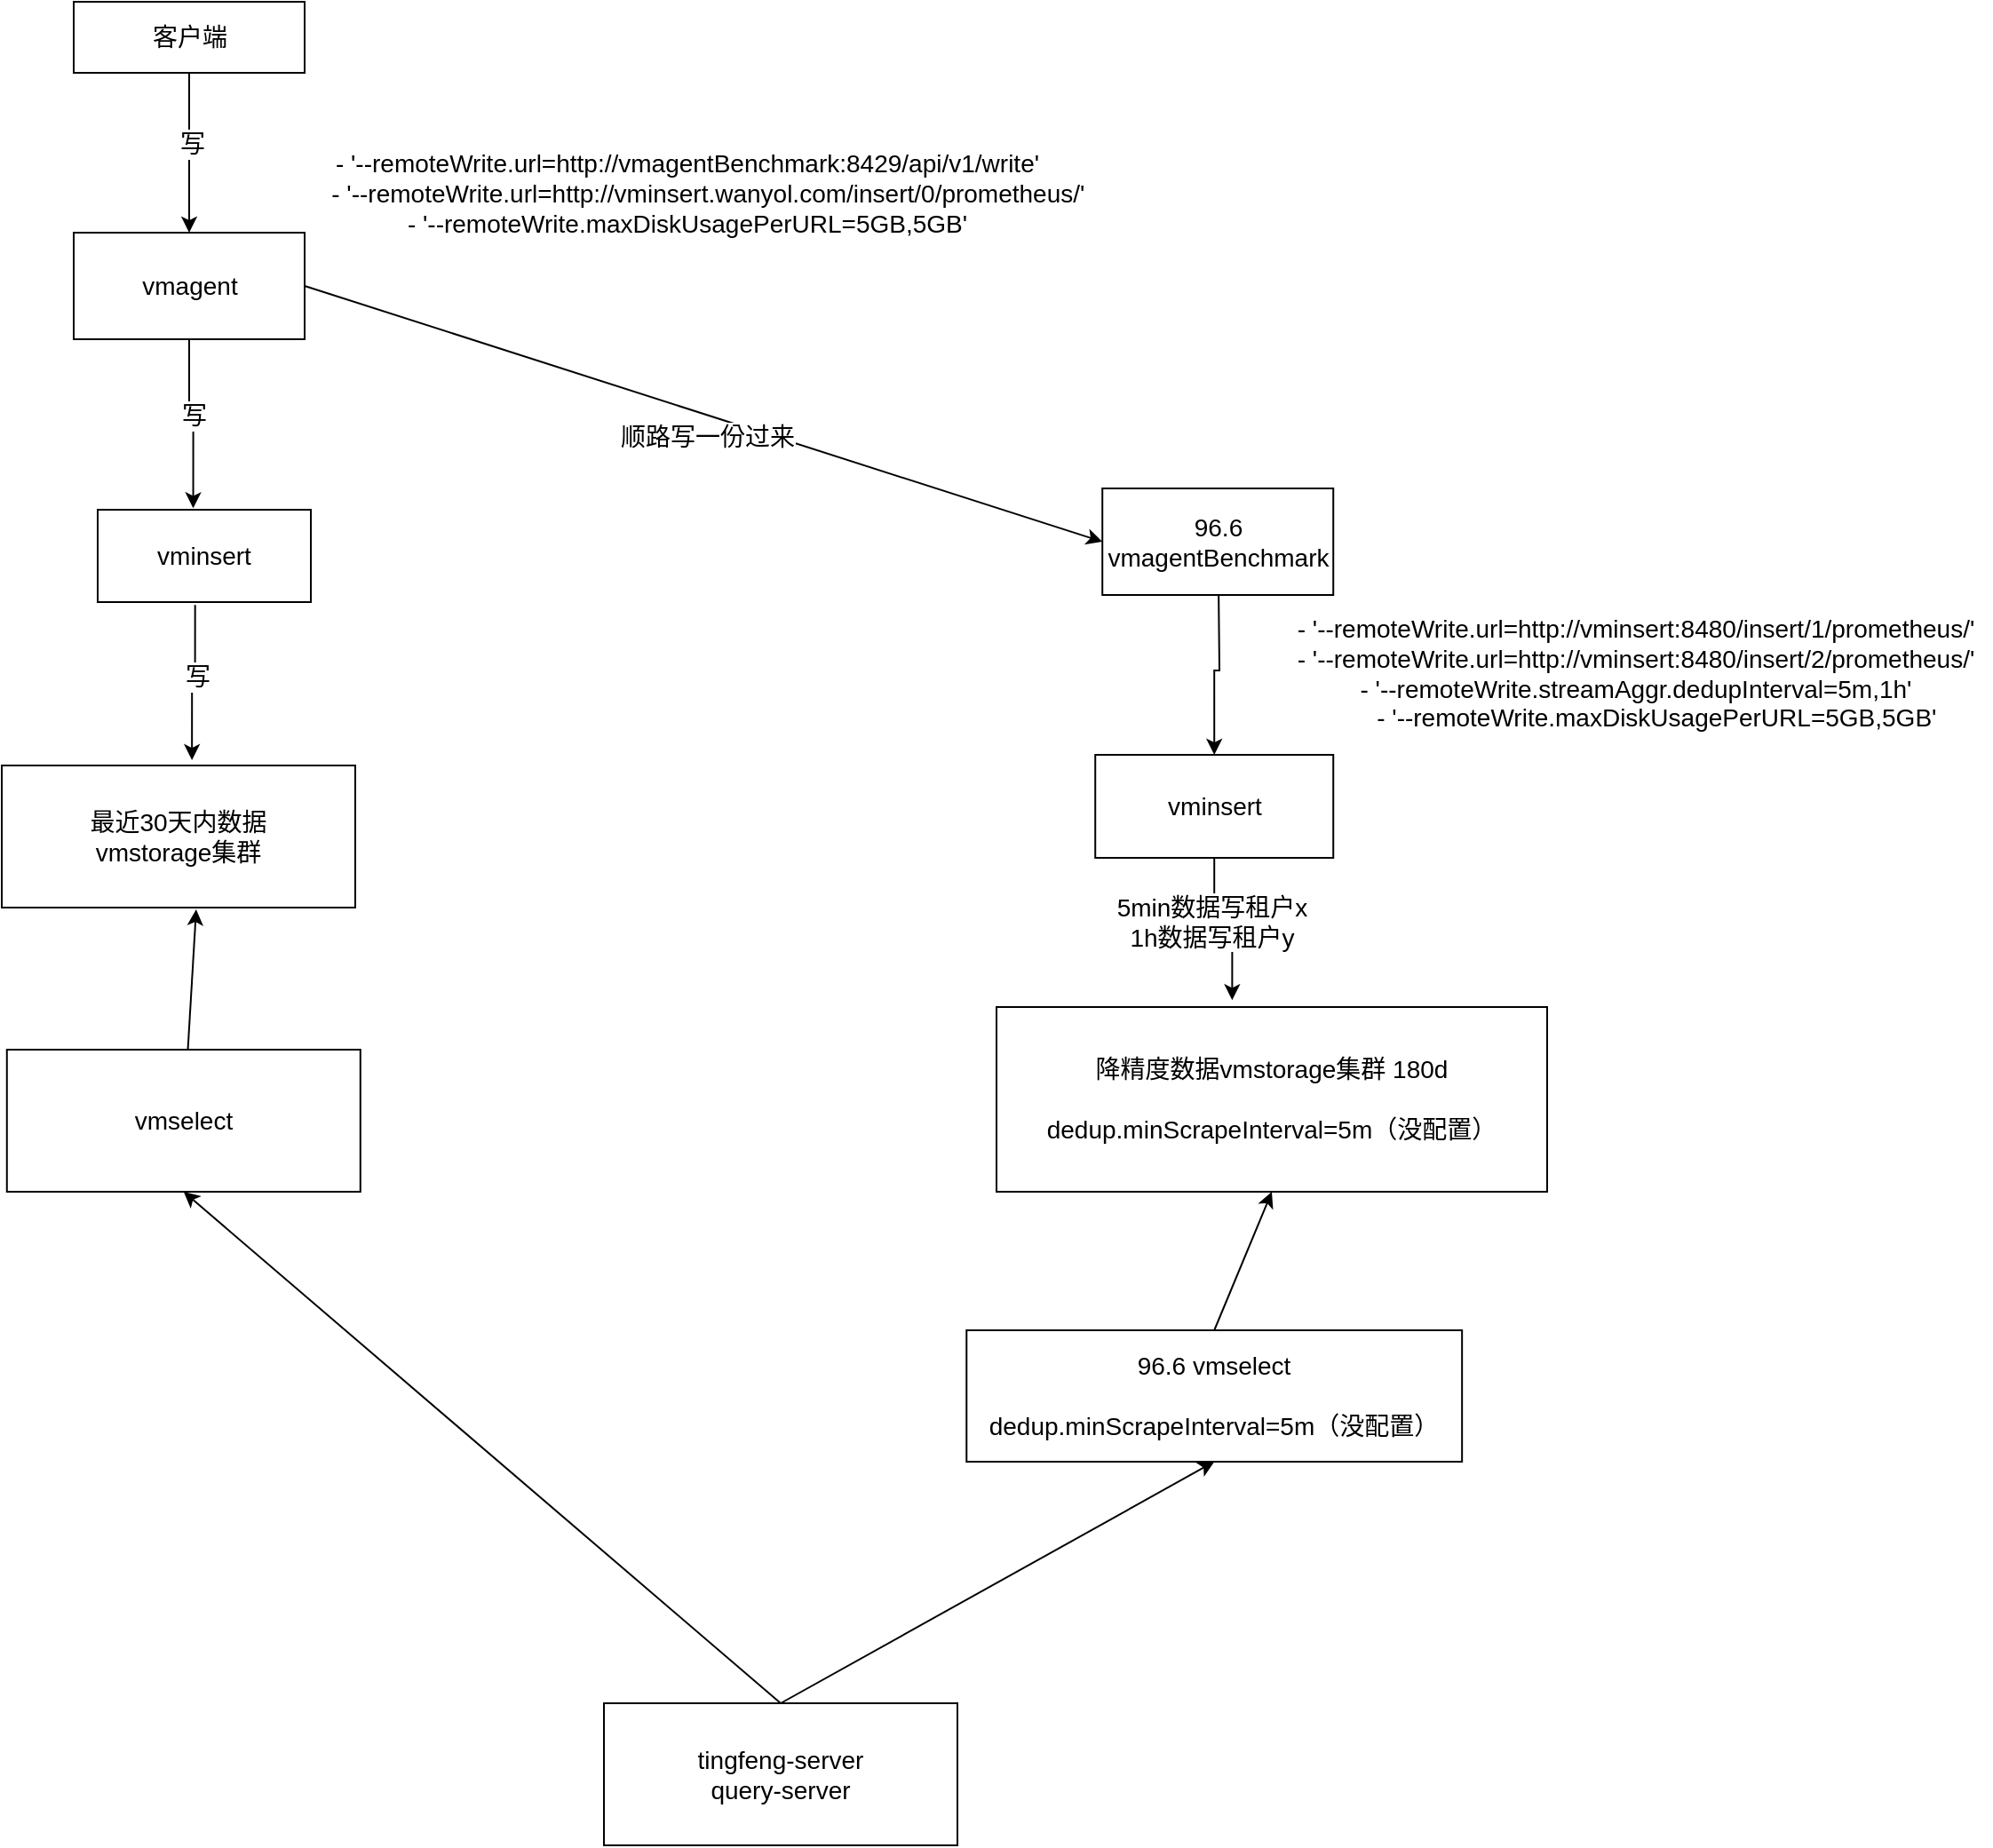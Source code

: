 <mxfile version="24.2.7" type="github">
  <diagram name="第 1 页" id="T7uyHK-B_JqTSwR-4mf9">
    <mxGraphModel dx="2501" dy="-12095" grid="1" gridSize="10" guides="1" tooltips="1" connect="1" arrows="1" fold="1" page="1" pageScale="1" pageWidth="827" pageHeight="1169" math="0" shadow="0">
      <root>
        <mxCell id="0" />
        <mxCell id="1" parent="0" />
        <mxCell id="qLwv4cue99co9azmEMkJ-1" value="最近30天内数据&lt;br style=&quot;font-size: 14px;&quot;&gt;vmstorage集群" style="rounded=0;whiteSpace=wrap;html=1;fontSize=14;" vertex="1" parent="1">
          <mxGeometry x="-720" y="14132" width="199" height="80" as="geometry" />
        </mxCell>
        <mxCell id="qLwv4cue99co9azmEMkJ-2" value="降精度数据vmstorage集群 180d&lt;br style=&quot;font-size: 14px;&quot;&gt;&lt;br style=&quot;font-size: 14px;&quot;&gt;dedup.minScrapeInterval=5m（没配置）" style="rounded=0;whiteSpace=wrap;html=1;fontSize=14;" vertex="1" parent="1">
          <mxGeometry x="-160" y="14268" width="310" height="104" as="geometry" />
        </mxCell>
        <mxCell id="qLwv4cue99co9azmEMkJ-3" style="rounded=0;orthogonalLoop=1;jettySize=auto;html=1;exitX=1;exitY=0.5;exitDx=0;exitDy=0;entryX=0;entryY=0.5;entryDx=0;entryDy=0;fontSize=14;" edge="1" parent="1" source="qLwv4cue99co9azmEMkJ-5" target="qLwv4cue99co9azmEMkJ-8">
          <mxGeometry relative="1" as="geometry" />
        </mxCell>
        <mxCell id="qLwv4cue99co9azmEMkJ-4" value="顺路写一份过来" style="edgeLabel;html=1;align=center;verticalAlign=middle;resizable=0;points=[];fontSize=14;" vertex="1" connectable="0" parent="qLwv4cue99co9azmEMkJ-3">
          <mxGeometry x="0.04" y="-5" relative="1" as="geometry">
            <mxPoint x="-6" y="5" as="offset" />
          </mxGeometry>
        </mxCell>
        <mxCell id="qLwv4cue99co9azmEMkJ-5" value="vmagent" style="rounded=0;whiteSpace=wrap;html=1;fontSize=14;" vertex="1" parent="1">
          <mxGeometry x="-679.5" y="13832" width="130" height="60" as="geometry" />
        </mxCell>
        <mxCell id="qLwv4cue99co9azmEMkJ-6" style="edgeStyle=orthogonalEdgeStyle;rounded=0;orthogonalLoop=1;jettySize=auto;html=1;entryX=0.5;entryY=0;entryDx=0;entryDy=0;fontSize=14;" edge="1" parent="1" target="qLwv4cue99co9azmEMkJ-10">
          <mxGeometry relative="1" as="geometry">
            <mxPoint x="-35" y="14030" as="sourcePoint" />
          </mxGeometry>
        </mxCell>
        <mxCell id="qLwv4cue99co9azmEMkJ-8" value="96.6&lt;br style=&quot;font-size: 14px;&quot;&gt;vmagentBenchmark" style="rounded=0;whiteSpace=wrap;html=1;fontSize=14;" vertex="1" parent="1">
          <mxGeometry x="-100.39" y="13976" width="130" height="60" as="geometry" />
        </mxCell>
        <mxCell id="qLwv4cue99co9azmEMkJ-9" value="vminsert" style="rounded=0;whiteSpace=wrap;html=1;fontSize=14;" vertex="1" parent="1">
          <mxGeometry x="-666" y="13988" width="120" height="52" as="geometry" />
        </mxCell>
        <mxCell id="qLwv4cue99co9azmEMkJ-10" value="vminsert" style="rounded=0;whiteSpace=wrap;html=1;fontSize=14;" vertex="1" parent="1">
          <mxGeometry x="-104.39" y="14126" width="134" height="58" as="geometry" />
        </mxCell>
        <mxCell id="qLwv4cue99co9azmEMkJ-11" style="edgeStyle=orthogonalEdgeStyle;rounded=0;orthogonalLoop=1;jettySize=auto;html=1;exitX=0.5;exitY=1;exitDx=0;exitDy=0;entryX=0.448;entryY=-0.016;entryDx=0;entryDy=0;entryPerimeter=0;fontSize=14;" edge="1" parent="1" source="qLwv4cue99co9azmEMkJ-5" target="qLwv4cue99co9azmEMkJ-9">
          <mxGeometry relative="1" as="geometry" />
        </mxCell>
        <mxCell id="qLwv4cue99co9azmEMkJ-12" value="写" style="edgeLabel;html=1;align=center;verticalAlign=middle;resizable=0;points=[];fontSize=14;" vertex="1" connectable="0" parent="qLwv4cue99co9azmEMkJ-11">
          <mxGeometry x="-0.131" y="2" relative="1" as="geometry">
            <mxPoint as="offset" />
          </mxGeometry>
        </mxCell>
        <mxCell id="qLwv4cue99co9azmEMkJ-13" style="edgeStyle=orthogonalEdgeStyle;rounded=0;orthogonalLoop=1;jettySize=auto;html=1;exitX=0.457;exitY=1.032;exitDx=0;exitDy=0;entryX=0.538;entryY=-0.037;entryDx=0;entryDy=0;entryPerimeter=0;exitPerimeter=0;fontSize=14;" edge="1" parent="1" source="qLwv4cue99co9azmEMkJ-9" target="qLwv4cue99co9azmEMkJ-1">
          <mxGeometry relative="1" as="geometry" />
        </mxCell>
        <mxCell id="qLwv4cue99co9azmEMkJ-14" value="写" style="edgeLabel;html=1;align=center;verticalAlign=middle;resizable=0;points=[];fontSize=14;" vertex="1" connectable="0" parent="qLwv4cue99co9azmEMkJ-13">
          <mxGeometry x="-0.089" y="1" relative="1" as="geometry">
            <mxPoint as="offset" />
          </mxGeometry>
        </mxCell>
        <mxCell id="qLwv4cue99co9azmEMkJ-15" style="rounded=0;orthogonalLoop=1;jettySize=auto;html=1;exitX=0.5;exitY=0;exitDx=0;exitDy=0;entryX=0.5;entryY=1;entryDx=0;entryDy=0;fontSize=14;" edge="1" parent="1" source="qLwv4cue99co9azmEMkJ-16" target="qLwv4cue99co9azmEMkJ-2">
          <mxGeometry relative="1" as="geometry" />
        </mxCell>
        <mxCell id="qLwv4cue99co9azmEMkJ-16" value="96.6 vmselect&lt;br style=&quot;font-size: 14px;&quot;&gt;&lt;br style=&quot;font-size: 14px;&quot;&gt;dedup.minScrapeInterval=5m（没配置）" style="rounded=0;whiteSpace=wrap;html=1;fontSize=14;" vertex="1" parent="1">
          <mxGeometry x="-176.86" y="14450" width="278.94" height="74" as="geometry" />
        </mxCell>
        <mxCell id="qLwv4cue99co9azmEMkJ-17" style="edgeStyle=orthogonalEdgeStyle;rounded=0;orthogonalLoop=1;jettySize=auto;html=1;exitX=0.5;exitY=1;exitDx=0;exitDy=0;entryX=0.428;entryY=-0.037;entryDx=0;entryDy=0;entryPerimeter=0;fontSize=14;" edge="1" parent="1" source="qLwv4cue99co9azmEMkJ-10" target="qLwv4cue99co9azmEMkJ-2">
          <mxGeometry relative="1" as="geometry" />
        </mxCell>
        <mxCell id="qLwv4cue99co9azmEMkJ-18" value="5min数据写租户x&lt;br style=&quot;font-size: 14px;&quot;&gt;1h数据写租户y" style="edgeLabel;html=1;align=center;verticalAlign=middle;resizable=0;points=[];fontSize=14;" vertex="1" connectable="0" parent="qLwv4cue99co9azmEMkJ-17">
          <mxGeometry x="0.081" y="1" relative="1" as="geometry">
            <mxPoint x="-9" y="-5" as="offset" />
          </mxGeometry>
        </mxCell>
        <mxCell id="qLwv4cue99co9azmEMkJ-19" style="edgeStyle=orthogonalEdgeStyle;rounded=0;orthogonalLoop=1;jettySize=auto;html=1;exitX=0.5;exitY=1;exitDx=0;exitDy=0;entryX=0.5;entryY=0;entryDx=0;entryDy=0;fontSize=14;" edge="1" parent="1" source="qLwv4cue99co9azmEMkJ-21" target="qLwv4cue99co9azmEMkJ-5">
          <mxGeometry relative="1" as="geometry" />
        </mxCell>
        <mxCell id="qLwv4cue99co9azmEMkJ-20" value="写" style="edgeLabel;html=1;align=center;verticalAlign=middle;resizable=0;points=[];fontSize=14;" vertex="1" connectable="0" parent="qLwv4cue99co9azmEMkJ-19">
          <mxGeometry x="-0.117" y="1" relative="1" as="geometry">
            <mxPoint as="offset" />
          </mxGeometry>
        </mxCell>
        <mxCell id="qLwv4cue99co9azmEMkJ-21" value="客户端" style="rounded=0;whiteSpace=wrap;html=1;fontSize=14;" vertex="1" parent="1">
          <mxGeometry x="-679.5" y="13702" width="130" height="40" as="geometry" />
        </mxCell>
        <mxCell id="qLwv4cue99co9azmEMkJ-22" style="rounded=0;orthogonalLoop=1;jettySize=auto;html=1;entryX=0.55;entryY=1.013;entryDx=0;entryDy=0;entryPerimeter=0;fontSize=14;" edge="1" parent="1" source="qLwv4cue99co9azmEMkJ-26" target="qLwv4cue99co9azmEMkJ-1">
          <mxGeometry relative="1" as="geometry">
            <mxPoint x="-619" y="14342" as="sourcePoint" />
          </mxGeometry>
        </mxCell>
        <mxCell id="qLwv4cue99co9azmEMkJ-23" style="rounded=0;orthogonalLoop=1;jettySize=auto;html=1;exitX=0.5;exitY=0;exitDx=0;exitDy=0;entryX=0.5;entryY=1;entryDx=0;entryDy=0;fontSize=14;" edge="1" parent="1" source="qLwv4cue99co9azmEMkJ-24" target="qLwv4cue99co9azmEMkJ-26">
          <mxGeometry relative="1" as="geometry" />
        </mxCell>
        <mxCell id="qLwv4cue99co9azmEMkJ-24" value="tingfeng-server&lt;br style=&quot;font-size: 14px;&quot;&gt;query-server" style="rounded=0;whiteSpace=wrap;html=1;fontSize=14;" vertex="1" parent="1">
          <mxGeometry x="-381.0" y="14660" width="199" height="80" as="geometry" />
        </mxCell>
        <mxCell id="qLwv4cue99co9azmEMkJ-25" style="rounded=0;orthogonalLoop=1;jettySize=auto;html=1;exitX=0.5;exitY=0;exitDx=0;exitDy=0;fontSize=14;entryX=0.5;entryY=1;entryDx=0;entryDy=0;" edge="1" parent="1" source="qLwv4cue99co9azmEMkJ-24" target="qLwv4cue99co9azmEMkJ-16">
          <mxGeometry relative="1" as="geometry">
            <mxPoint x="64.39" y="14550" as="targetPoint" />
          </mxGeometry>
        </mxCell>
        <mxCell id="qLwv4cue99co9azmEMkJ-26" value="vmselect" style="rounded=0;whiteSpace=wrap;html=1;fontSize=14;" vertex="1" parent="1">
          <mxGeometry x="-717.11" y="14292" width="199" height="80" as="geometry" />
        </mxCell>
        <mxCell id="qLwv4cue99co9azmEMkJ-27" value="&lt;div style=&quot;font-size: 14px;&quot;&gt;- &#39;--remoteWrite.url=http://vmagentBenchmark:8429/api/v1/write&#39;&lt;/div&gt;&lt;div style=&quot;font-size: 14px;&quot;&gt;&amp;nbsp; &amp;nbsp; &amp;nbsp; - &#39;--remoteWrite.url=http://vminsert.wanyol.com/insert/0/prometheus/&#39;&lt;br style=&quot;font-size: 14px;&quot;&gt;- &#39;--remoteWrite.maxDiskUsagePerURL=5GB,5GB&#39;&lt;br style=&quot;font-size: 14px;&quot;&gt;&lt;/div&gt;" style="text;html=1;align=center;verticalAlign=middle;whiteSpace=wrap;rounded=0;fontSize=14;" vertex="1" parent="1">
          <mxGeometry x="-564.39" y="13780" width="460" height="60" as="geometry" />
        </mxCell>
        <mxCell id="qLwv4cue99co9azmEMkJ-28" value="&lt;div style=&quot;font-size: 14px;&quot;&gt;- &#39;--remoteWrite.url=http://vminsert:8480/insert/1/prometheus/&#39;&lt;br style=&quot;font-size: 14px;&quot;&gt;&lt;span style=&quot;background-color: initial; font-size: 14px;&quot;&gt;- &#39;--remoteWrite.url=http://vminsert:8480/insert/2/prometheus/&#39;&lt;br style=&quot;font-size: 14px;&quot;&gt;&lt;div style=&quot;font-size: 14px;&quot;&gt;- &#39;--remoteWrite.streamAggr.dedupInterval=5m,1h&#39;&lt;/div&gt;&lt;div style=&quot;font-size: 14px;&quot;&gt;&amp;nbsp; &amp;nbsp; &amp;nbsp; - &#39;--remoteWrite.maxDiskUsagePerURL=5GB,5GB&#39;&lt;/div&gt;&lt;/span&gt;&lt;/div&gt;" style="text;html=1;align=center;verticalAlign=middle;whiteSpace=wrap;rounded=0;fontSize=14;" vertex="1" parent="1">
          <mxGeometry y="14040" width="400" height="80" as="geometry" />
        </mxCell>
      </root>
    </mxGraphModel>
  </diagram>
</mxfile>
